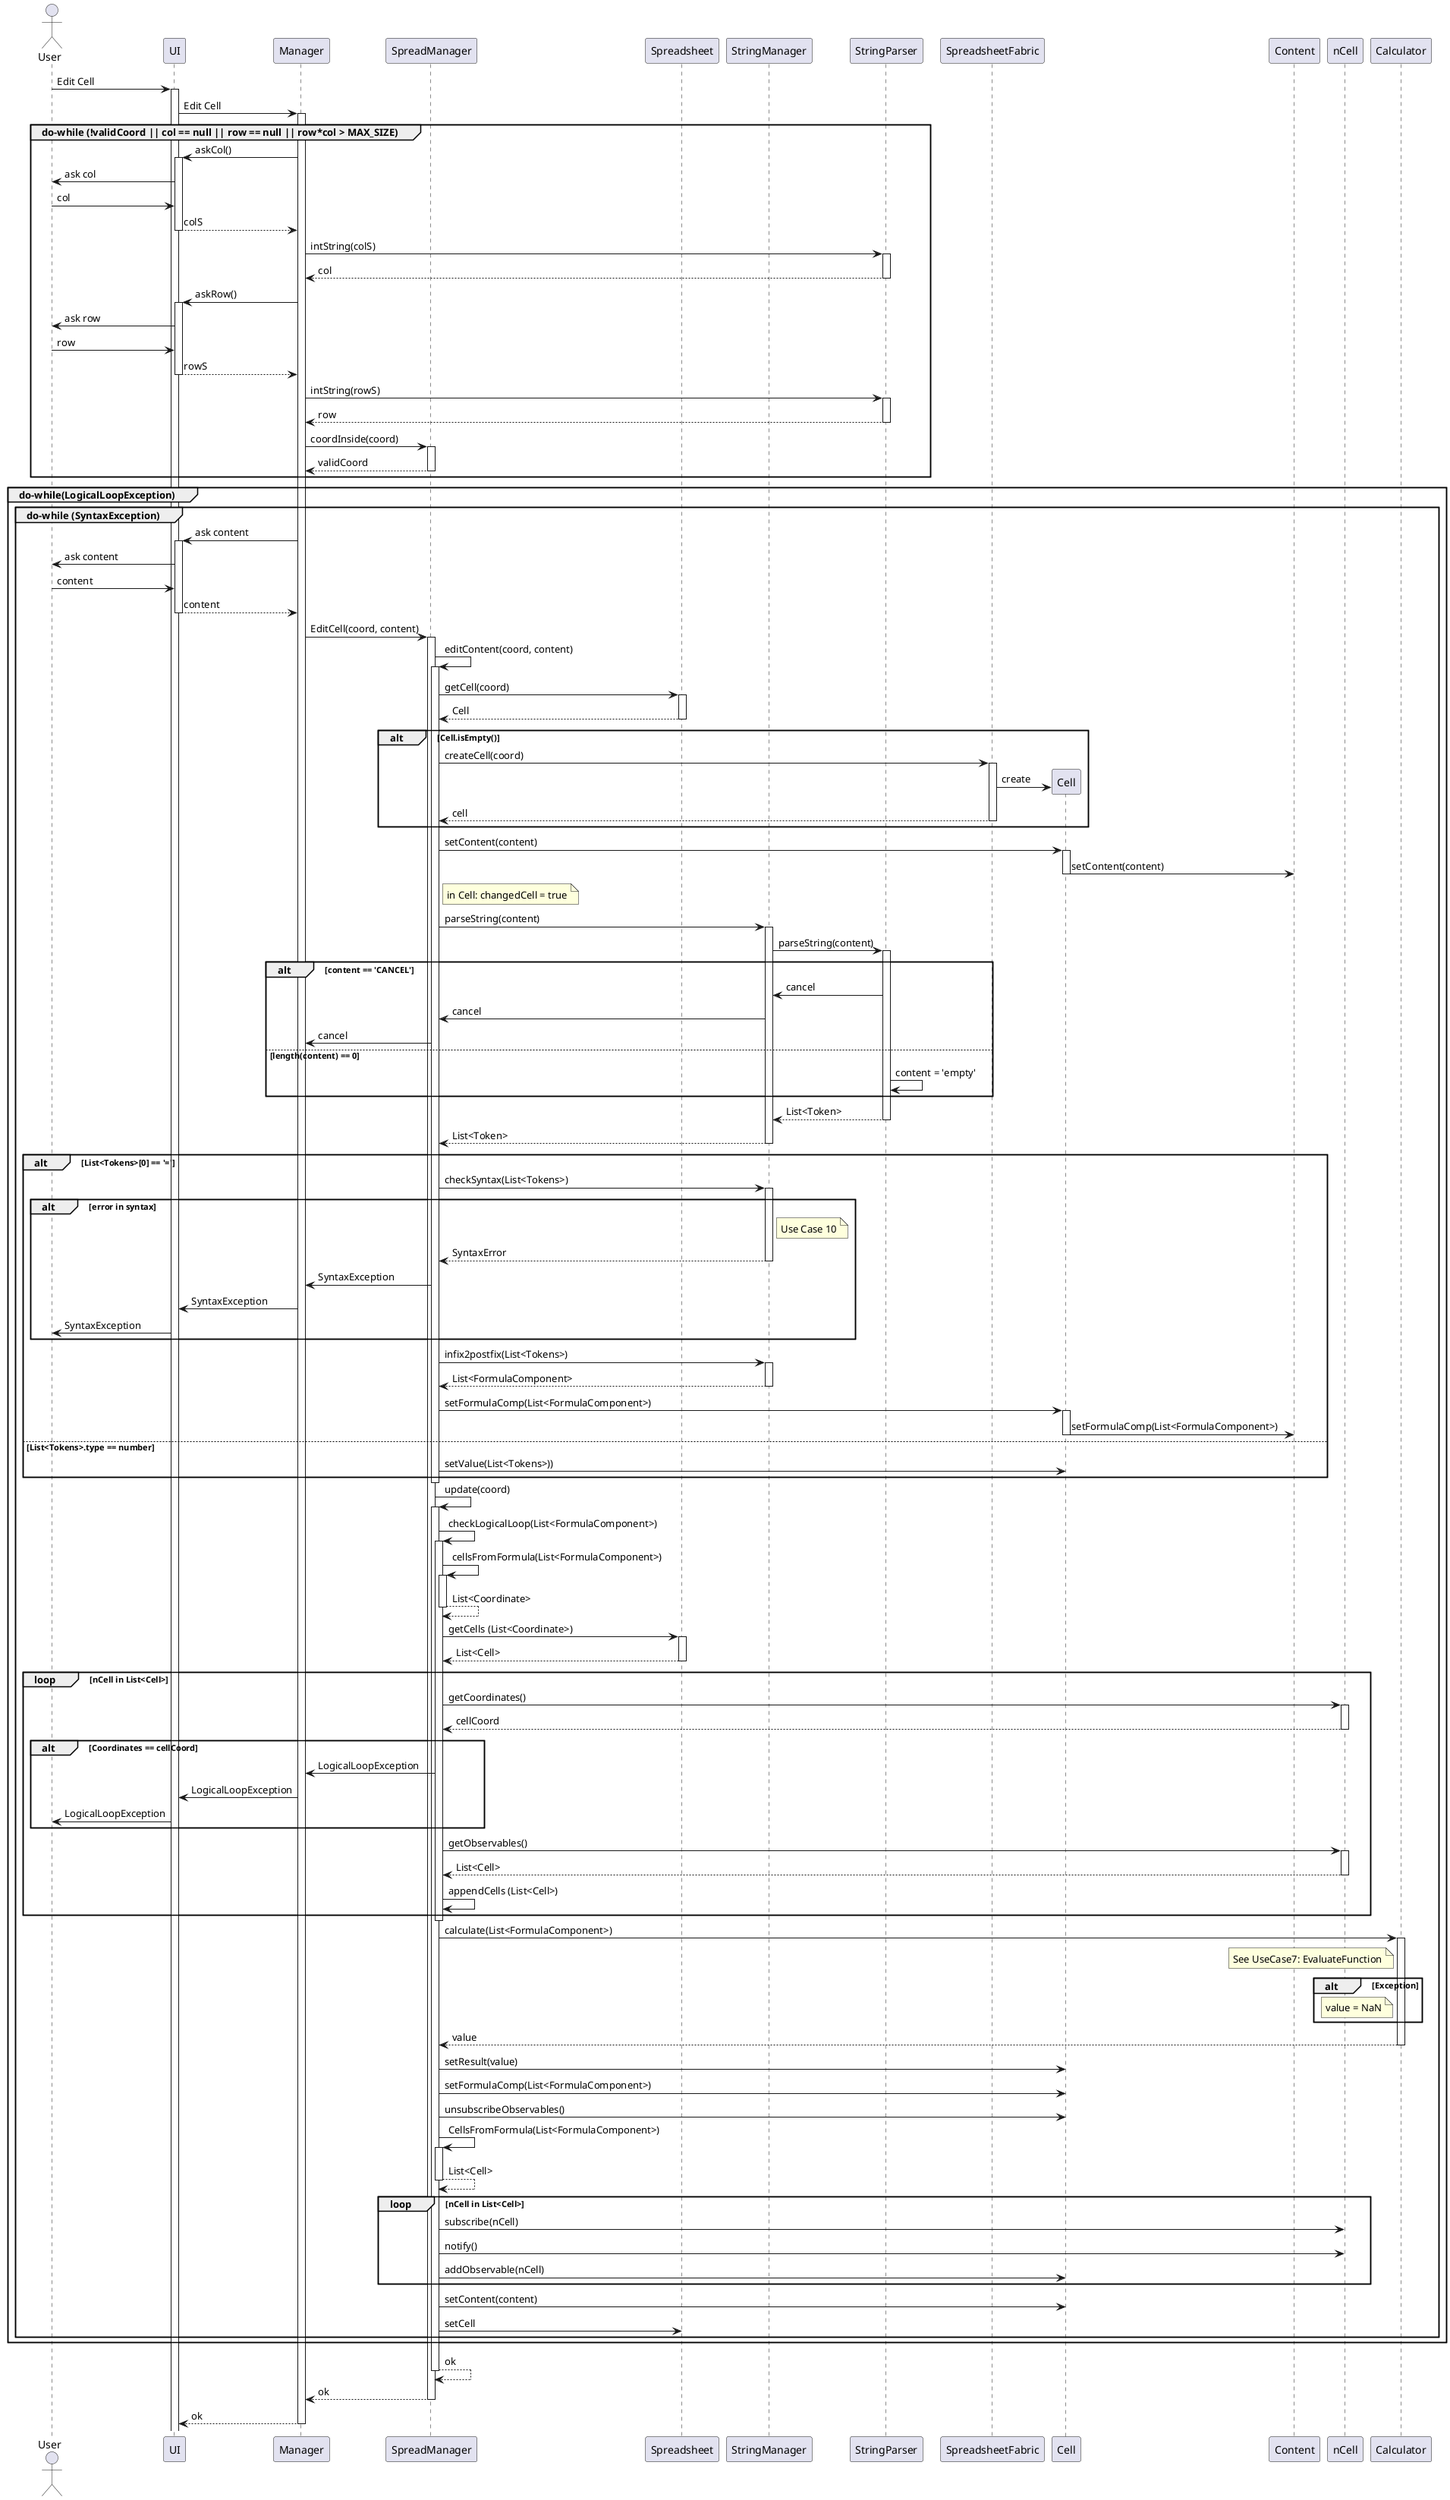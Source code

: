 @startuml

'TO DEFINE ORDER PARTICIPANTS'
actor User
participant UI
participant Manager
participant SpreadManager
participant Spreadsheet
participant StringManager
participant StringParser


'------------------5.1----------------------------------
User -> UI++: Edit Cell
UI -> Manager ++:Edit Cell

group do-while (!validCoord || col == null || row == null || row*col > MAX_SIZE)
    Manager -> UI++: askCol()
    UI -> User: ask col
    User -> UI: col
    return colS
    Manager -> StringParser ++: intString(colS)
    return col

    Manager -> UI++: askRow()
    UI -> User: ask row
    User -> UI: row
    return rowS
    Manager -> StringParser ++: intString(rowS)
    return row

    Manager -> SpreadManager ++: coordInside(coord)
    return validCoord

end

'--------------------5.2----------------------------------

group do-while(LogicalLoopException)
    group do-while (SyntaxException)

        Manager -> UI++: ask content
        UI -> User: ask content
        User -> UI : content
        return content

        Manager -> SpreadManager++: EditCell(coord, content)

        SpreadManager -> SpreadManager ++: editContent(coord, content)

        SpreadManager -> Spreadsheet ++: getCell(coord)
        return Cell

        alt Cell.isEmpty()
            SpreadManager -> SpreadsheetFabric ++: createCell(coord)
            SpreadsheetFabric -> Cell ** : create            
            return cell
        end

        SpreadManager -> Cell ++: setContent(content)
        Cell -> Content : setContent(content)
        deactivate Cell
        'return cell
        note right SpreadManager: in Cell: changedCell = true
        
        'SpreadManager -> SpreadManager ++: updateContent(cell)
        'note right SpreadManager: here we will update the list of Components if formula, update content for else

        SpreadManager -> StringManager ++: parseString(content)
        StringManager -> StringParser ++: parseString(content)

        alt content == 'CANCEL'
            StringParser -> StringManager : cancel
            StringManager -> SpreadManager : cancel
            SpreadManager -> Manager : cancel

        else length(content) == 0
            StringParser -> StringParser : content = 'empty'
        end
        
        return List<Token>
        return List<Token>

        alt List<Tokens>[0] == '='

            SpreadManager -> StringManager ++: checkSyntax(List<Tokens>)

            alt error in syntax
                note right of StringManager: Use Case 10

                return SyntaxError
                SpreadManager -> Manager : SyntaxException
                Manager -> UI : SyntaxException
                UI -> User : SyntaxException

            end
 
            SpreadManager -> StringManager ++: infix2postfix(List<Tokens>)
           

            return List<FormulaComponent>
            SpreadManager -> Cell ++: setFormulaComp(List<FormulaComponent>)
            Cell -> Content : setFormulaComp(List<FormulaComponent>)
            deactivate Cell

        else List<Tokens>.type == number
            SpreadManager -> Cell : setValue(List<Tokens>))

        end

        deactivate SpreadManager

'----------------5.3 (different order)--------------------
            
            SpreadManager -> SpreadManager ++: update(coord)
            SpreadManager -> SpreadManager ++: checkLogicalLoop(List<FormulaComponent>)
            SpreadManager -> SpreadManager ++: cellsFromFormula(List<FormulaComponent>)
            return List<Coordinate>
            SpreadManager -> Spreadsheet ++: getCells (List<Coordinate>)
            return List<Cell>

            loop nCell in List<Cell>
                SpreadManager -> nCell ++: getCoordinates()
                return cellCoord
                alt Coordinates == cellCoord
                    SpreadManager -> Manager : LogicalLoopException
                    Manager -> UI : LogicalLoopException
                    UI -> User : LogicalLoopException
                end

                SpreadManager -> nCell ++: getObservables()
                return List<Cell>
                SpreadManager -> SpreadManager: appendCells (List<Cell>)
            end
            deactivate SpreadManager

            SpreadManager -> Calculator ++: calculate(List<FormulaComponent>)
            note left Calculator : See UseCase7: EvaluateFunction
            alt Exception
                note left Calculator : value = NaN
            end
            return value

            SpreadManager -> Cell : setResult(value)
            SpreadManager -> Cell : setFormulaComp(List<FormulaComponent>)


            SpreadManager -> Cell : unsubscribeObservables()
            SpreadManager -> SpreadManager ++: CellsFromFormula(List<FormulaComponent>)
            return List<Cell>

            loop nCell in List<Cell>
                SpreadManager -> nCell : subscribe(nCell)
                SpreadManager -> nCell : notify()
                SpreadManager -> Cell : addObservable(nCell)
            end


        
        SpreadManager -> Cell : setContent(content)
        SpreadManager -> Spreadsheet : setCell
    end
end

return ok
return ok
return ok

@enduml
